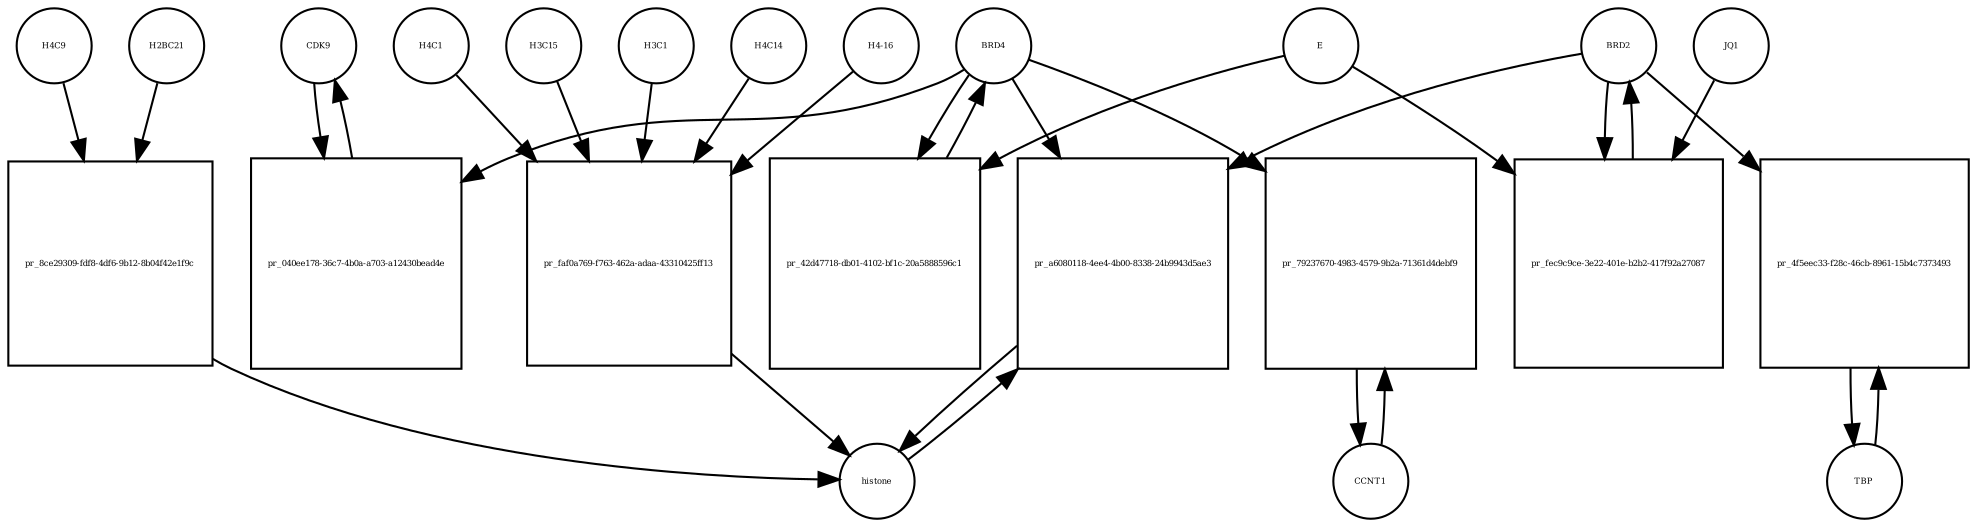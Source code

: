 strict digraph  {
CDK9 [annotation="", bipartite=0, cls=macromolecule, fontsize=4, label=CDK9, shape=circle];
"pr_040ee178-36c7-4b0a-a703-a12430bead4e" [annotation="", bipartite=1, cls=process, fontsize=4, label="pr_040ee178-36c7-4b0a-a703-a12430bead4e", shape=square];
BRD4 [annotation="", bipartite=0, cls=macromolecule, fontsize=4, label=BRD4, shape=circle];
CCNT1 [annotation="", bipartite=0, cls=macromolecule, fontsize=4, label=CCNT1, shape=circle];
"pr_79237670-4983-4579-9b2a-71361d4debf9" [annotation="", bipartite=1, cls=process, fontsize=4, label="pr_79237670-4983-4579-9b2a-71361d4debf9", shape=square];
histone [annotation="", bipartite=0, cls=complex, fontsize=4, label=histone, shape=circle];
"pr_a6080118-4ee4-4b00-8338-24b9943d5ae3" [annotation="", bipartite=1, cls=process, fontsize=4, label="pr_a6080118-4ee4-4b00-8338-24b9943d5ae3", shape=square];
BRD2 [annotation="", bipartite=0, cls=macromolecule, fontsize=4, label=BRD2, shape=circle];
"pr_42d47718-db01-4102-bf1c-20a5888596c1" [annotation="", bipartite=1, cls=process, fontsize=4, label="pr_42d47718-db01-4102-bf1c-20a5888596c1", shape=square];
E [annotation=urn_miriam_ncbiprotein_BCD58755, bipartite=0, cls=macromolecule, fontsize=4, label=E, shape=circle];
H4C14 [annotation="", bipartite=0, cls=macromolecule, fontsize=4, label=H4C14, shape=circle];
"pr_faf0a769-f763-462a-adaa-43310425ff13" [annotation="", bipartite=1, cls=process, fontsize=4, label="pr_faf0a769-f763-462a-adaa-43310425ff13", shape=square];
"H4-16" [annotation="", bipartite=0, cls=macromolecule, fontsize=4, label="H4-16", shape=circle];
H4C1 [annotation="", bipartite=0, cls=macromolecule, fontsize=4, label=H4C1, shape=circle];
H3C15 [annotation="", bipartite=0, cls=macromolecule, fontsize=4, label=H3C15, shape=circle];
H3C1 [annotation="", bipartite=0, cls=macromolecule, fontsize=4, label=H3C1, shape=circle];
"pr_fec9c9ce-3e22-401e-b2b2-417f92a27087" [annotation="", bipartite=1, cls=process, fontsize=4, label="pr_fec9c9ce-3e22-401e-b2b2-417f92a27087", shape=square];
JQ1 [annotation="", bipartite=0, cls=macromolecule, fontsize=4, label=JQ1, shape=circle];
TBP [annotation="", bipartite=0, cls=macromolecule, fontsize=4, label=TBP, shape=circle];
"pr_4f5eec33-f28c-46cb-8961-15b4c7373493" [annotation="", bipartite=1, cls=process, fontsize=4, label="pr_4f5eec33-f28c-46cb-8961-15b4c7373493", shape=square];
H4C9 [annotation="", bipartite=0, cls=macromolecule, fontsize=4, label=H4C9, shape=circle];
"pr_8ce29309-fdf8-4df6-9b12-8b04f42e1f9c" [annotation="", bipartite=1, cls=process, fontsize=4, label="pr_8ce29309-fdf8-4df6-9b12-8b04f42e1f9c", shape=square];
H2BC21 [annotation="", bipartite=0, cls=macromolecule, fontsize=4, label=H2BC21, shape=circle];
CDK9 -> "pr_040ee178-36c7-4b0a-a703-a12430bead4e"  [annotation="", interaction_type=consumption];
"pr_040ee178-36c7-4b0a-a703-a12430bead4e" -> CDK9  [annotation="", interaction_type=production];
BRD4 -> "pr_040ee178-36c7-4b0a-a703-a12430bead4e"  [annotation=urn_miriam_taxonomy_10090, interaction_type=catalysis];
BRD4 -> "pr_79237670-4983-4579-9b2a-71361d4debf9"  [annotation="", interaction_type=catalysis];
BRD4 -> "pr_a6080118-4ee4-4b00-8338-24b9943d5ae3"  [annotation="urn_miriam_doi_10.1038%2Fnsmb.3228.|urn_miriam_doi_10.1016%2Fj.molcel.2008.01.018", interaction_type=catalysis];
BRD4 -> "pr_42d47718-db01-4102-bf1c-20a5888596c1"  [annotation="", interaction_type=consumption];
CCNT1 -> "pr_79237670-4983-4579-9b2a-71361d4debf9"  [annotation="", interaction_type=consumption];
"pr_79237670-4983-4579-9b2a-71361d4debf9" -> CCNT1  [annotation="", interaction_type=production];
histone -> "pr_a6080118-4ee4-4b00-8338-24b9943d5ae3"  [annotation="", interaction_type=consumption];
"pr_a6080118-4ee4-4b00-8338-24b9943d5ae3" -> histone  [annotation="", interaction_type=production];
BRD2 -> "pr_a6080118-4ee4-4b00-8338-24b9943d5ae3"  [annotation="urn_miriam_doi_10.1038%2Fnsmb.3228.|urn_miriam_doi_10.1016%2Fj.molcel.2008.01.018", interaction_type=catalysis];
BRD2 -> "pr_fec9c9ce-3e22-401e-b2b2-417f92a27087"  [annotation="", interaction_type=consumption];
BRD2 -> "pr_4f5eec33-f28c-46cb-8961-15b4c7373493"  [annotation="urn_miriam_doi_10.1007%2Fs11010-006-9223-6", interaction_type=catalysis];
"pr_42d47718-db01-4102-bf1c-20a5888596c1" -> BRD4  [annotation="", interaction_type=production];
E -> "pr_42d47718-db01-4102-bf1c-20a5888596c1"  [annotation="urn_miriam_doi_10.1038%2Fs41586-020-2286-9", interaction_type=inhibition];
E -> "pr_fec9c9ce-3e22-401e-b2b2-417f92a27087"  [annotation="urn_miriam_doi_10.1038%2Fs41586-020-2286-9|urn_miriam_doi_10.1080%2F15592294.2018.1469891", interaction_type=inhibition];
H4C14 -> "pr_faf0a769-f763-462a-adaa-43310425ff13"  [annotation="", interaction_type=consumption];
"pr_faf0a769-f763-462a-adaa-43310425ff13" -> histone  [annotation="", interaction_type=production];
"H4-16" -> "pr_faf0a769-f763-462a-adaa-43310425ff13"  [annotation="", interaction_type=consumption];
H4C1 -> "pr_faf0a769-f763-462a-adaa-43310425ff13"  [annotation="", interaction_type=consumption];
H3C15 -> "pr_faf0a769-f763-462a-adaa-43310425ff13"  [annotation="", interaction_type=consumption];
H3C1 -> "pr_faf0a769-f763-462a-adaa-43310425ff13"  [annotation="", interaction_type=consumption];
"pr_fec9c9ce-3e22-401e-b2b2-417f92a27087" -> BRD2  [annotation="", interaction_type=production];
JQ1 -> "pr_fec9c9ce-3e22-401e-b2b2-417f92a27087"  [annotation="urn_miriam_doi_10.1038%2Fs41586-020-2286-9|urn_miriam_doi_10.1080%2F15592294.2018.1469891", interaction_type=inhibition];
TBP -> "pr_4f5eec33-f28c-46cb-8961-15b4c7373493"  [annotation="", interaction_type=consumption];
"pr_4f5eec33-f28c-46cb-8961-15b4c7373493" -> TBP  [annotation="", interaction_type=production];
H4C9 -> "pr_8ce29309-fdf8-4df6-9b12-8b04f42e1f9c"  [annotation="", interaction_type=consumption];
"pr_8ce29309-fdf8-4df6-9b12-8b04f42e1f9c" -> histone  [annotation="", interaction_type=production];
H2BC21 -> "pr_8ce29309-fdf8-4df6-9b12-8b04f42e1f9c"  [annotation="", interaction_type=consumption];
}
